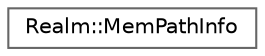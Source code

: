 digraph "Graphical Class Hierarchy"
{
 // LATEX_PDF_SIZE
  bgcolor="transparent";
  edge [fontname=Helvetica,fontsize=10,labelfontname=Helvetica,labelfontsize=10];
  node [fontname=Helvetica,fontsize=10,shape=box,height=0.2,width=0.4];
  rankdir="LR";
  Node0 [id="Node000000",label="Realm::MemPathInfo",height=0.2,width=0.4,color="grey40", fillcolor="white", style="filled",URL="$structRealm_1_1MemPathInfo.html",tooltip=" "];
}
